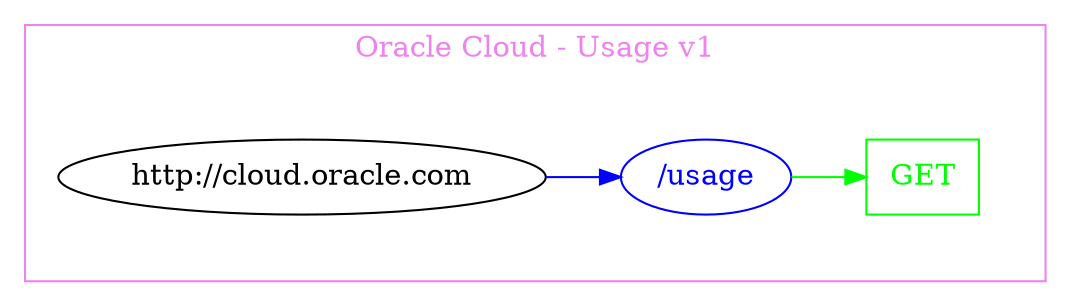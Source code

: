 digraph Cloud_Computing_REST_API {
rankdir="LR";
subgraph cluster_0 {
label="Oracle Cloud - Usage v1"
color=violet
fontcolor=violet
subgraph cluster_1 {
label=""
color=white
fontcolor=white
node1 [label="http://cloud.oracle.com", shape="ellipse", color="black", fontcolor="black"]
node1 -> node2 [color="blue", fontcolor="blue"]
subgraph cluster_2 {
label=""
color=white
fontcolor=white
node2 [label="/usage", shape="ellipse", color="blue", fontcolor="blue"]
node2 -> node3 [color="green", fontcolor="green"]
subgraph cluster_3 {
label=""
color=white
fontcolor=white
node3 [label="GET", shape="box", color="green", fontcolor="green"]
}
}
}
}
}
